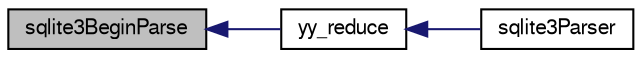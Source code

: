 digraph "sqlite3BeginParse"
{
  edge [fontname="FreeSans",fontsize="10",labelfontname="FreeSans",labelfontsize="10"];
  node [fontname="FreeSans",fontsize="10",shape=record];
  rankdir="LR";
  Node429177 [label="sqlite3BeginParse",height=0.2,width=0.4,color="black", fillcolor="grey75", style="filled", fontcolor="black"];
  Node429177 -> Node429178 [dir="back",color="midnightblue",fontsize="10",style="solid",fontname="FreeSans"];
  Node429178 [label="yy_reduce",height=0.2,width=0.4,color="black", fillcolor="white", style="filled",URL="$sqlite3_8c.html#a7c419a9b25711c666a9a2449ef377f14"];
  Node429178 -> Node429179 [dir="back",color="midnightblue",fontsize="10",style="solid",fontname="FreeSans"];
  Node429179 [label="sqlite3Parser",height=0.2,width=0.4,color="black", fillcolor="white", style="filled",URL="$sqlite3_8c.html#a0327d71a5fabe0b6a343d78a2602e72a"];
}
